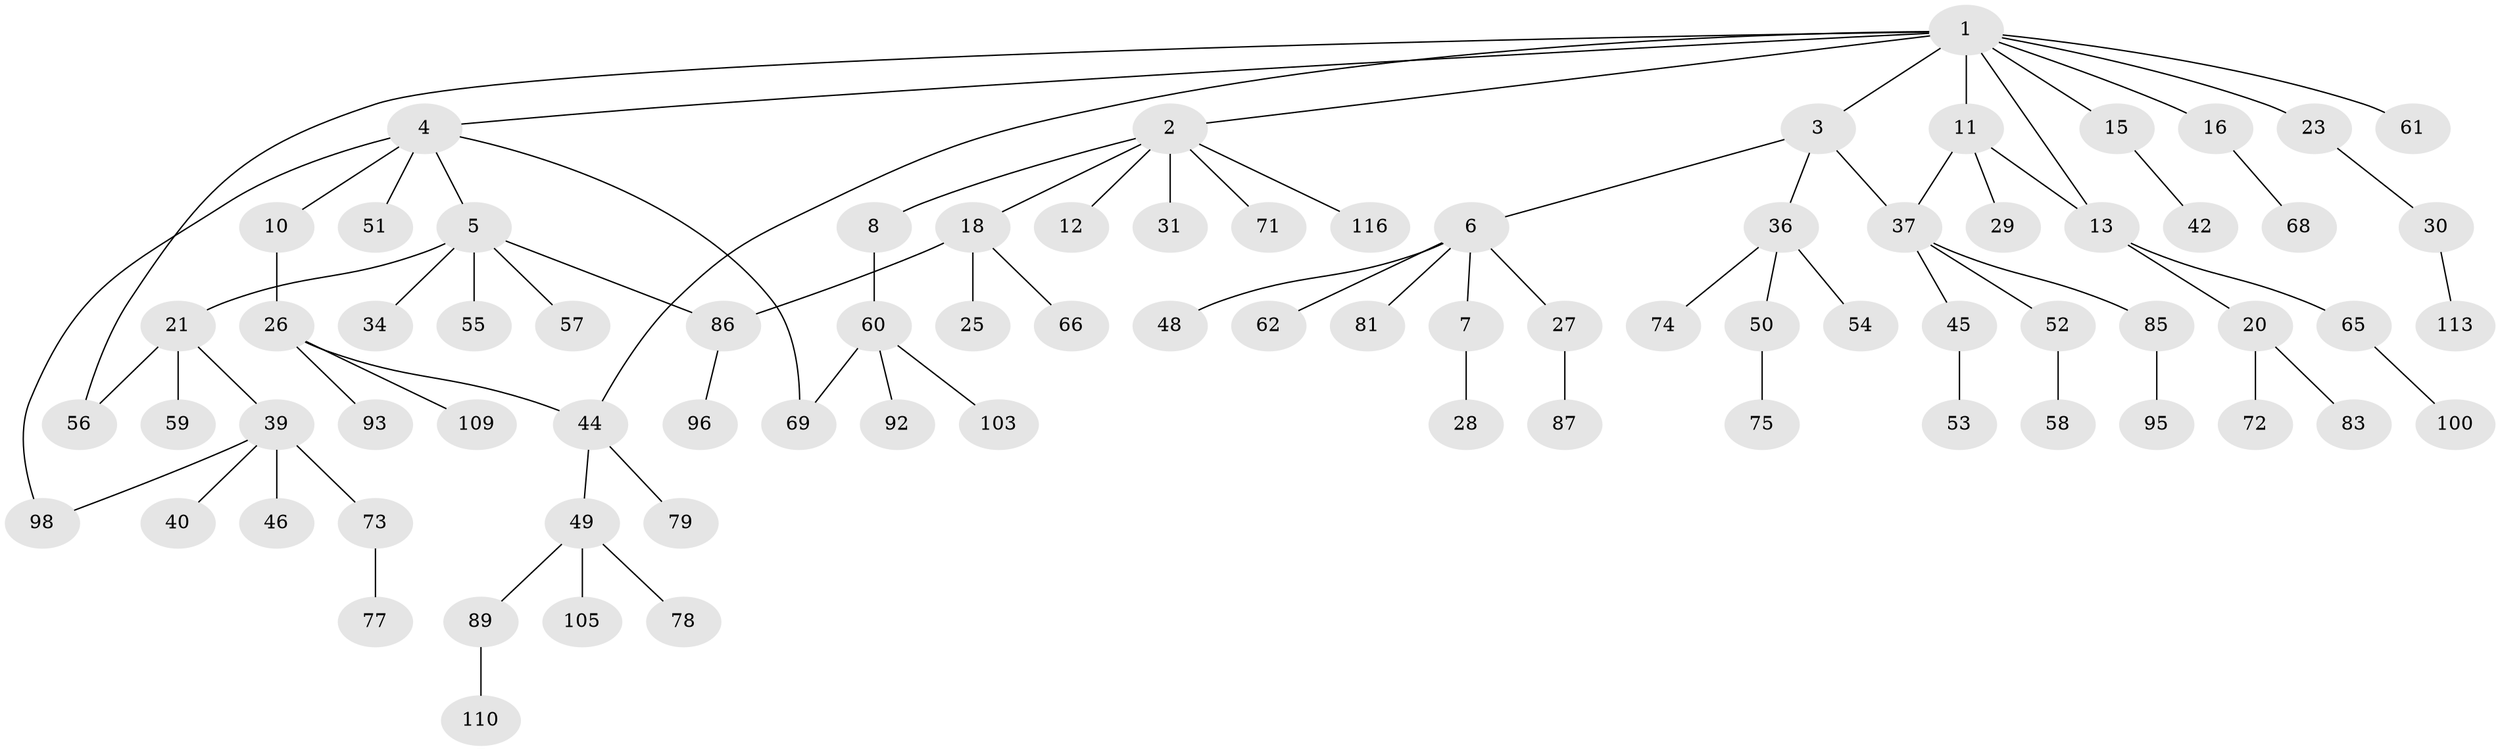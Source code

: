 // original degree distribution, {8: 0.00847457627118644, 6: 0.025423728813559324, 4: 0.09322033898305085, 7: 0.00847457627118644, 3: 0.11016949152542373, 2: 0.2627118644067797, 1: 0.4661016949152542, 5: 0.025423728813559324}
// Generated by graph-tools (version 1.1) at 2025/10/02/27/25 16:10:51]
// undirected, 79 vertices, 85 edges
graph export_dot {
graph [start="1"]
  node [color=gray90,style=filled];
  1 [super="+14"];
  2 [super="+17"];
  3 [super="+118"];
  4 [super="+94"];
  5 [super="+9"];
  6 [super="+19"];
  7 [super="+99"];
  8;
  10 [super="+33"];
  11;
  12;
  13 [super="+32"];
  15 [super="+35"];
  16 [super="+24"];
  18 [super="+22"];
  20 [super="+38"];
  21 [super="+101"];
  23;
  25;
  26 [super="+41"];
  27 [super="+90"];
  28;
  29;
  30 [super="+106"];
  31;
  34;
  36 [super="+43"];
  37 [super="+115"];
  39 [super="+70"];
  40 [super="+117"];
  42;
  44 [super="+47"];
  45 [super="+82"];
  46 [super="+97"];
  48;
  49 [super="+67"];
  50 [super="+111"];
  51 [super="+63"];
  52;
  53;
  54;
  55;
  56;
  57 [super="+80"];
  58 [super="+108"];
  59;
  60 [super="+64"];
  61;
  62 [super="+88"];
  65 [super="+76"];
  66 [super="+84"];
  68;
  69 [super="+104"];
  71;
  72;
  73;
  74;
  75 [super="+114"];
  77;
  78;
  79;
  81 [super="+91"];
  83;
  85;
  86 [super="+107"];
  87;
  89;
  92;
  93;
  95 [super="+112"];
  96 [super="+102"];
  98;
  100;
  103;
  105;
  109;
  110;
  113;
  116;
  1 -- 2;
  1 -- 3;
  1 -- 4;
  1 -- 11;
  1 -- 13;
  1 -- 16;
  1 -- 56;
  1 -- 23;
  1 -- 44;
  1 -- 61;
  1 -- 15;
  2 -- 8;
  2 -- 12;
  2 -- 31;
  2 -- 116;
  2 -- 18;
  2 -- 71;
  3 -- 6;
  3 -- 36;
  3 -- 37;
  4 -- 5;
  4 -- 10;
  4 -- 51;
  4 -- 98;
  4 -- 69;
  5 -- 34;
  5 -- 57;
  5 -- 21;
  5 -- 86;
  5 -- 55;
  6 -- 7;
  6 -- 27;
  6 -- 48;
  6 -- 62;
  6 -- 81;
  7 -- 28;
  8 -- 60;
  10 -- 26;
  11 -- 29;
  11 -- 37;
  11 -- 13;
  13 -- 20;
  13 -- 65;
  15 -- 42;
  16 -- 68;
  18 -- 25;
  18 -- 66;
  18 -- 86;
  20 -- 83;
  20 -- 72;
  21 -- 39;
  21 -- 59;
  21 -- 56;
  23 -- 30;
  26 -- 93;
  26 -- 44;
  26 -- 109;
  27 -- 87;
  30 -- 113;
  36 -- 50;
  36 -- 74;
  36 -- 54;
  37 -- 45;
  37 -- 52;
  37 -- 85;
  39 -- 40;
  39 -- 46;
  39 -- 73;
  39 -- 98;
  44 -- 49;
  44 -- 79;
  45 -- 53;
  49 -- 78;
  49 -- 89;
  49 -- 105;
  50 -- 75;
  52 -- 58;
  60 -- 69;
  60 -- 103;
  60 -- 92;
  65 -- 100;
  73 -- 77;
  85 -- 95;
  86 -- 96;
  89 -- 110;
}
